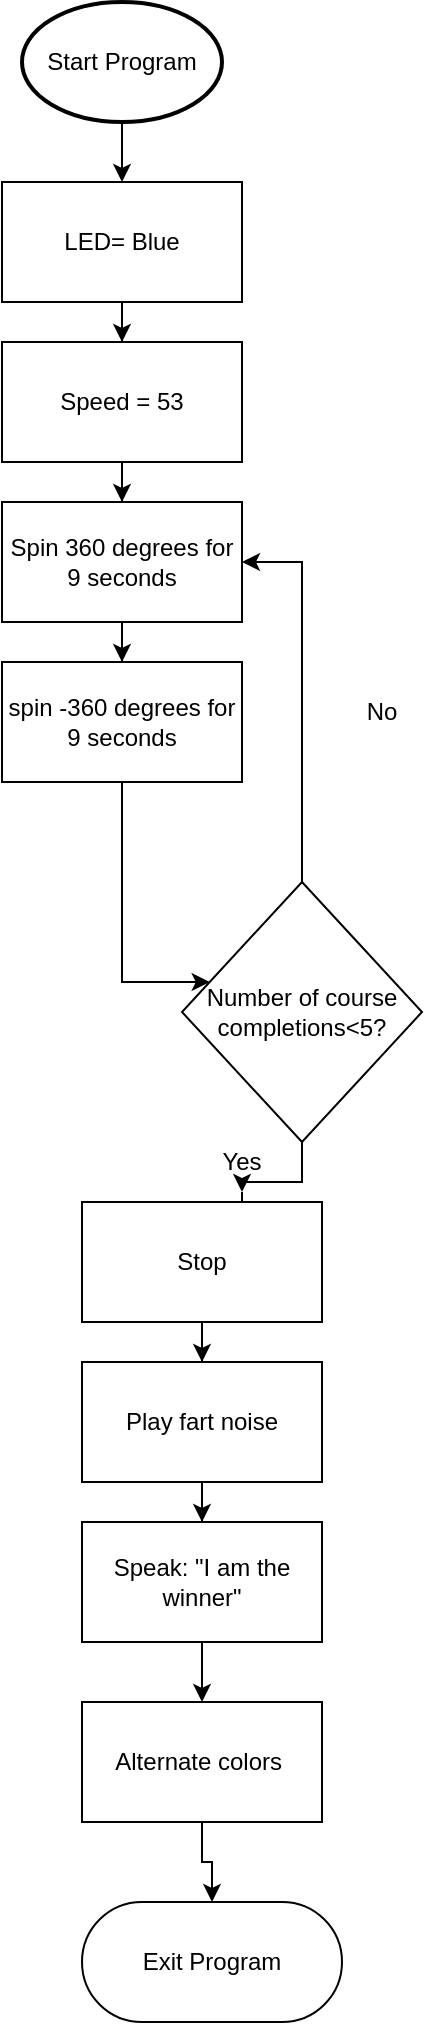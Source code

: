 <mxfile version="21.1.4" type="device">
  <diagram name="Page-1" id="YJYJUsx0cJ9c_DmPhmuN">
    <mxGraphModel dx="474" dy="2938" grid="1" gridSize="10" guides="1" tooltips="1" connect="1" arrows="1" fold="1" page="1" pageScale="1" pageWidth="850" pageHeight="1100" math="0" shadow="0">
      <root>
        <mxCell id="0" />
        <mxCell id="1" parent="0" />
        <mxCell id="8usbnj4gd5BH2UXzQ24F-8" style="edgeStyle=orthogonalEdgeStyle;rounded=0;orthogonalLoop=1;jettySize=auto;html=1;" edge="1" parent="1" source="8usbnj4gd5BH2UXzQ24F-1" target="8usbnj4gd5BH2UXzQ24F-2">
          <mxGeometry relative="1" as="geometry" />
        </mxCell>
        <mxCell id="8usbnj4gd5BH2UXzQ24F-1" value="Start Program" style="strokeWidth=2;html=1;shape=mxgraph.flowchart.start_1;whiteSpace=wrap;" vertex="1" parent="1">
          <mxGeometry x="80" y="-2190" width="100" height="60" as="geometry" />
        </mxCell>
        <mxCell id="8usbnj4gd5BH2UXzQ24F-9" style="edgeStyle=orthogonalEdgeStyle;rounded=0;orthogonalLoop=1;jettySize=auto;html=1;" edge="1" parent="1" source="8usbnj4gd5BH2UXzQ24F-2" target="8usbnj4gd5BH2UXzQ24F-3">
          <mxGeometry relative="1" as="geometry" />
        </mxCell>
        <mxCell id="8usbnj4gd5BH2UXzQ24F-2" value="LED= Blue" style="rounded=0;whiteSpace=wrap;html=1;" vertex="1" parent="1">
          <mxGeometry x="70" y="-2100" width="120" height="60" as="geometry" />
        </mxCell>
        <mxCell id="8usbnj4gd5BH2UXzQ24F-10" style="edgeStyle=orthogonalEdgeStyle;rounded=0;orthogonalLoop=1;jettySize=auto;html=1;" edge="1" parent="1" source="8usbnj4gd5BH2UXzQ24F-3" target="8usbnj4gd5BH2UXzQ24F-4">
          <mxGeometry relative="1" as="geometry" />
        </mxCell>
        <mxCell id="8usbnj4gd5BH2UXzQ24F-3" value="Speed = 53" style="rounded=0;whiteSpace=wrap;html=1;" vertex="1" parent="1">
          <mxGeometry x="70" y="-2020" width="120" height="60" as="geometry" />
        </mxCell>
        <mxCell id="8usbnj4gd5BH2UXzQ24F-11" style="edgeStyle=orthogonalEdgeStyle;rounded=0;orthogonalLoop=1;jettySize=auto;html=1;" edge="1" parent="1" source="8usbnj4gd5BH2UXzQ24F-4" target="8usbnj4gd5BH2UXzQ24F-6">
          <mxGeometry relative="1" as="geometry" />
        </mxCell>
        <mxCell id="8usbnj4gd5BH2UXzQ24F-4" value="Spin 360 degrees for 9 seconds" style="rounded=0;whiteSpace=wrap;html=1;" vertex="1" parent="1">
          <mxGeometry x="70" y="-1940" width="120" height="60" as="geometry" />
        </mxCell>
        <mxCell id="8usbnj4gd5BH2UXzQ24F-7" style="edgeStyle=orthogonalEdgeStyle;rounded=0;orthogonalLoop=1;jettySize=auto;html=1;entryX=1;entryY=0.5;entryDx=0;entryDy=0;" edge="1" parent="1" source="8usbnj4gd5BH2UXzQ24F-5" target="8usbnj4gd5BH2UXzQ24F-4">
          <mxGeometry relative="1" as="geometry" />
        </mxCell>
        <mxCell id="8usbnj4gd5BH2UXzQ24F-20" style="edgeStyle=orthogonalEdgeStyle;rounded=0;orthogonalLoop=1;jettySize=auto;html=1;" edge="1" parent="1" source="8usbnj4gd5BH2UXzQ24F-26" target="8usbnj4gd5BH2UXzQ24F-15">
          <mxGeometry relative="1" as="geometry" />
        </mxCell>
        <mxCell id="8usbnj4gd5BH2UXzQ24F-5" value="Number of course completions&amp;lt;5?" style="rhombus;whiteSpace=wrap;html=1;" vertex="1" parent="1">
          <mxGeometry x="160" y="-1750" width="120" height="130" as="geometry" />
        </mxCell>
        <mxCell id="8usbnj4gd5BH2UXzQ24F-12" style="edgeStyle=orthogonalEdgeStyle;rounded=0;orthogonalLoop=1;jettySize=auto;html=1;" edge="1" parent="1" source="8usbnj4gd5BH2UXzQ24F-6" target="8usbnj4gd5BH2UXzQ24F-5">
          <mxGeometry relative="1" as="geometry">
            <Array as="points">
              <mxPoint x="130" y="-1700" />
            </Array>
          </mxGeometry>
        </mxCell>
        <mxCell id="8usbnj4gd5BH2UXzQ24F-6" value="spin -360 degrees for 9 seconds" style="rounded=0;whiteSpace=wrap;html=1;" vertex="1" parent="1">
          <mxGeometry x="70" y="-1860" width="120" height="60" as="geometry" />
        </mxCell>
        <mxCell id="8usbnj4gd5BH2UXzQ24F-13" value="No" style="text;html=1;strokeColor=none;fillColor=none;align=center;verticalAlign=middle;whiteSpace=wrap;rounded=0;" vertex="1" parent="1">
          <mxGeometry x="230" y="-1850" width="60" height="30" as="geometry" />
        </mxCell>
        <mxCell id="8usbnj4gd5BH2UXzQ24F-21" style="edgeStyle=orthogonalEdgeStyle;rounded=0;orthogonalLoop=1;jettySize=auto;html=1;" edge="1" parent="1" source="8usbnj4gd5BH2UXzQ24F-15" target="8usbnj4gd5BH2UXzQ24F-16">
          <mxGeometry relative="1" as="geometry" />
        </mxCell>
        <mxCell id="8usbnj4gd5BH2UXzQ24F-15" value="Stop" style="rounded=0;whiteSpace=wrap;html=1;" vertex="1" parent="1">
          <mxGeometry x="110" y="-1590" width="120" height="60" as="geometry" />
        </mxCell>
        <mxCell id="8usbnj4gd5BH2UXzQ24F-22" style="edgeStyle=orthogonalEdgeStyle;rounded=0;orthogonalLoop=1;jettySize=auto;html=1;" edge="1" parent="1" source="8usbnj4gd5BH2UXzQ24F-16" target="8usbnj4gd5BH2UXzQ24F-17">
          <mxGeometry relative="1" as="geometry" />
        </mxCell>
        <mxCell id="8usbnj4gd5BH2UXzQ24F-16" value="Play fart noise" style="rounded=0;whiteSpace=wrap;html=1;" vertex="1" parent="1">
          <mxGeometry x="110" y="-1510" width="120" height="60" as="geometry" />
        </mxCell>
        <mxCell id="8usbnj4gd5BH2UXzQ24F-23" style="edgeStyle=orthogonalEdgeStyle;rounded=0;orthogonalLoop=1;jettySize=auto;html=1;" edge="1" parent="1" source="8usbnj4gd5BH2UXzQ24F-17" target="8usbnj4gd5BH2UXzQ24F-18">
          <mxGeometry relative="1" as="geometry" />
        </mxCell>
        <mxCell id="8usbnj4gd5BH2UXzQ24F-17" value="Speak: &quot;I am the winner&quot;" style="rounded=0;whiteSpace=wrap;html=1;" vertex="1" parent="1">
          <mxGeometry x="110" y="-1430" width="120" height="60" as="geometry" />
        </mxCell>
        <mxCell id="8usbnj4gd5BH2UXzQ24F-24" style="edgeStyle=orthogonalEdgeStyle;rounded=0;orthogonalLoop=1;jettySize=auto;html=1;" edge="1" parent="1" source="8usbnj4gd5BH2UXzQ24F-18" target="8usbnj4gd5BH2UXzQ24F-19">
          <mxGeometry relative="1" as="geometry" />
        </mxCell>
        <mxCell id="8usbnj4gd5BH2UXzQ24F-18" value="Alternate colors&amp;nbsp;" style="rounded=0;whiteSpace=wrap;html=1;" vertex="1" parent="1">
          <mxGeometry x="110" y="-1340" width="120" height="60" as="geometry" />
        </mxCell>
        <mxCell id="8usbnj4gd5BH2UXzQ24F-19" value="Exit Program" style="html=1;dashed=0;whiteSpace=wrap;shape=mxgraph.dfd.start" vertex="1" parent="1">
          <mxGeometry x="110" y="-1240" width="130" height="60" as="geometry" />
        </mxCell>
        <mxCell id="8usbnj4gd5BH2UXzQ24F-25" value="" style="edgeStyle=orthogonalEdgeStyle;rounded=0;orthogonalLoop=1;jettySize=auto;html=1;" edge="1" parent="1" source="8usbnj4gd5BH2UXzQ24F-5" target="8usbnj4gd5BH2UXzQ24F-26">
          <mxGeometry relative="1" as="geometry">
            <mxPoint x="220" y="-1620" as="sourcePoint" />
            <mxPoint x="170" y="-1590" as="targetPoint" />
          </mxGeometry>
        </mxCell>
        <mxCell id="8usbnj4gd5BH2UXzQ24F-26" value="Yes" style="text;html=1;strokeColor=none;fillColor=none;align=center;verticalAlign=middle;whiteSpace=wrap;rounded=0;" vertex="1" parent="1">
          <mxGeometry x="160" y="-1625" width="60" height="30" as="geometry" />
        </mxCell>
      </root>
    </mxGraphModel>
  </diagram>
</mxfile>
